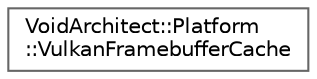 digraph "Graphical Class Hierarchy"
{
 // LATEX_PDF_SIZE
  bgcolor="transparent";
  edge [fontname=Helvetica,fontsize=10,labelfontname=Helvetica,labelfontsize=10];
  node [fontname=Helvetica,fontsize=10,shape=box,height=0.2,width=0.4];
  rankdir="LR";
  Node0 [id="Node000000",label="VoidArchitect::Platform\l::VulkanFramebufferCache",height=0.2,width=0.4,color="grey40", fillcolor="white", style="filled",URL="$class_void_architect_1_1_platform_1_1_vulkan_framebuffer_cache.html",tooltip=" "];
}
